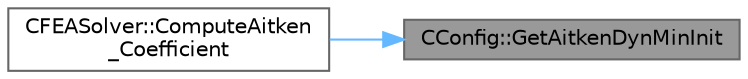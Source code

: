digraph "CConfig::GetAitkenDynMinInit"
{
 // LATEX_PDF_SIZE
  bgcolor="transparent";
  edge [fontname=Helvetica,fontsize=10,labelfontname=Helvetica,labelfontsize=10];
  node [fontname=Helvetica,fontsize=10,shape=box,height=0.2,width=0.4];
  rankdir="RL";
  Node1 [id="Node000001",label="CConfig::GetAitkenDynMinInit",height=0.2,width=0.4,color="gray40", fillcolor="grey60", style="filled", fontcolor="black",tooltip="Get Aitken's maximum relaxation parameter for dynamic relaxation cases and first iteration."];
  Node1 -> Node2 [id="edge1_Node000001_Node000002",dir="back",color="steelblue1",style="solid",tooltip=" "];
  Node2 [id="Node000002",label="CFEASolver::ComputeAitken\l_Coefficient",height=0.2,width=0.4,color="grey40", fillcolor="white", style="filled",URL="$classCFEASolver.html#a156f56cb6deb953168b9d1492d3863a6",tooltip="Computation of Aitken's coefficient."];
}
